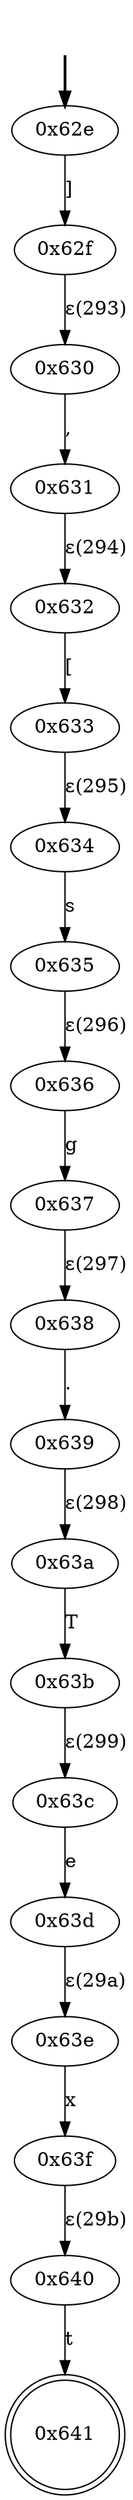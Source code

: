 digraph {
	fake [style=invisible]
	"0x62e" [root=true]
	"0x62f"
	"0x630"
	"0x631"
	"0x632"
	"0x633"
	"0x634"
	"0x635"
	"0x636"
	"0x637"
	"0x638"
	"0x639"
	"0x63a"
	"0x63b"
	"0x63c"
	"0x63d"
	"0x63e"
	"0x63f"
	"0x640"
	"0x641" [shape=doublecircle]
	fake -> "0x62e" [style=bold]
	"0x62e" -> "0x62f" [label="]"]
	"0x630" -> "0x631" [label=","]
	"0x62f" -> "0x630" [label="ε(293)"]
	"0x632" -> "0x633" [label="["]
	"0x631" -> "0x632" [label="ε(294)"]
	"0x634" -> "0x635" [label=s]
	"0x633" -> "0x634" [label="ε(295)"]
	"0x636" -> "0x637" [label=g]
	"0x635" -> "0x636" [label="ε(296)"]
	"0x638" -> "0x639" [label="."]
	"0x637" -> "0x638" [label="ε(297)"]
	"0x63a" -> "0x63b" [label=T]
	"0x639" -> "0x63a" [label="ε(298)"]
	"0x63c" -> "0x63d" [label=e]
	"0x63b" -> "0x63c" [label="ε(299)"]
	"0x63e" -> "0x63f" [label=x]
	"0x63d" -> "0x63e" [label="ε(29a)"]
	"0x640" -> "0x641" [label=t]
	"0x63f" -> "0x640" [label="ε(29b)"]
}
